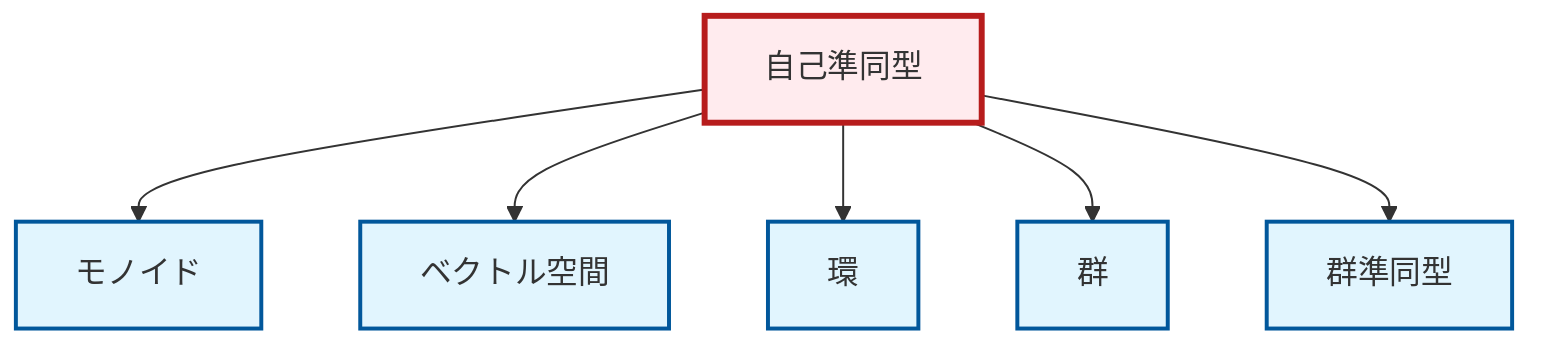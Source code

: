 graph TD
    classDef definition fill:#e1f5fe,stroke:#01579b,stroke-width:2px
    classDef theorem fill:#f3e5f5,stroke:#4a148c,stroke-width:2px
    classDef axiom fill:#fff3e0,stroke:#e65100,stroke-width:2px
    classDef example fill:#e8f5e9,stroke:#1b5e20,stroke-width:2px
    classDef current fill:#ffebee,stroke:#b71c1c,stroke-width:3px
    def-homomorphism["群準同型"]:::definition
    def-monoid["モノイド"]:::definition
    def-vector-space["ベクトル空間"]:::definition
    def-endomorphism["自己準同型"]:::definition
    def-ring["環"]:::definition
    def-group["群"]:::definition
    def-endomorphism --> def-monoid
    def-endomorphism --> def-vector-space
    def-endomorphism --> def-ring
    def-endomorphism --> def-group
    def-endomorphism --> def-homomorphism
    class def-endomorphism current